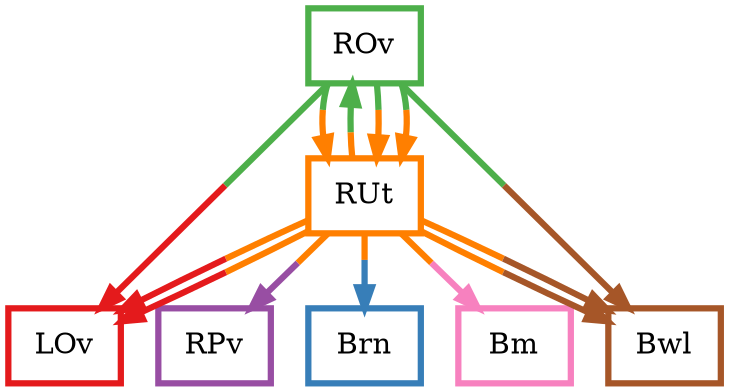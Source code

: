 digraph barS {
	{
		rank=same
	4 [shape=box,penwidth=3,colorscheme=set19,color=3,label="ROv"]
	}
	{
		rank=same
		5 [shape=box,penwidth=3,colorscheme=set19,color=4,label="RPv"]
		3 [shape=box,penwidth=3,colorscheme=set19,color=1,label="LOv"]
		2 [shape=box,penwidth=3,colorscheme=set19,color=7,label="Bwl"]
		1 [shape=box,penwidth=3,colorscheme=set19,color=2,label="Brn"]
		0 [shape=box,penwidth=3,colorscheme=set19,color=8,label="Bm"]
	}
	6 [shape=box,penwidth=3,colorscheme=set19,color=5,label="RUt"]
	6 -> 1 [penwidth=3,colorscheme=set19,color="5;0.5:2"]
	6 -> 0 [penwidth=3,colorscheme=set19,color="5;0.5:8"]
	6 -> 3 [penwidth=3,colorscheme=set19,color="5;0.5:1"]
	6 -> 2 [penwidth=3,colorscheme=set19,color="5;0.5:7"]
	6 -> 4 [penwidth=3,colorscheme=set19,color="5;0.5:3"]
	6 -> 3 [penwidth=3,colorscheme=set19,color="5;0.5:1"]
	6 -> 2 [penwidth=3,colorscheme=set19,color="5;0.5:7"]
	6 -> 5 [penwidth=3,colorscheme=set19,color="5;0.5:4"]
	4 -> 6 [penwidth=3,colorscheme=set19,color="3;0.5:5"]
	4 -> 6 [penwidth=3,colorscheme=set19,color="3;0.5:5"]
	4 -> 3 [penwidth=3,colorscheme=set19,color="3;0.5:1"]
	4 -> 2 [penwidth=3,colorscheme=set19,color="3;0.5:7"]
	4 -> 6 [penwidth=3,colorscheme=set19,color="3;0.5:5"]
}
